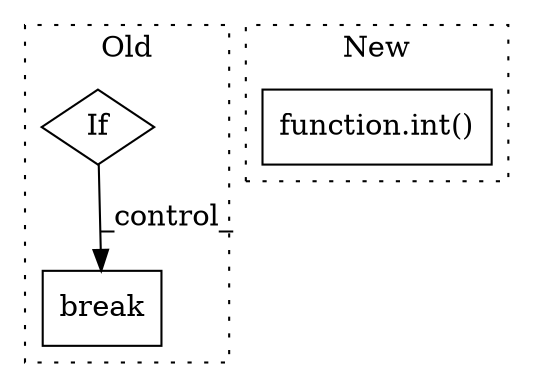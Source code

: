 digraph G {
subgraph cluster0 {
1 [label="break" a="94" s="3350" l="5" shape="box"];
3 [label="If" a="96" s="3253" l="3" shape="diamond"];
label = "Old";
style="dotted";
}
subgraph cluster1 {
2 [label="function.int()" a="75" s="3223,3271" l="4,1" shape="box"];
label = "New";
style="dotted";
}
3 -> 1 [label="_control_"];
}